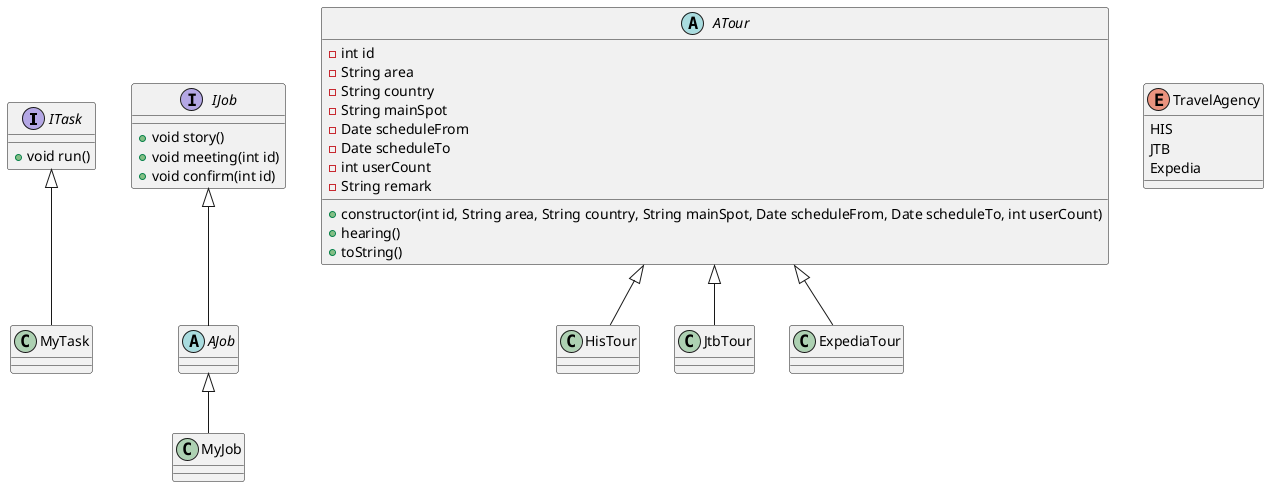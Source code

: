 @startuml

interface ITask {
    +void run()
}
class MyTask {
}
ITask <|-- MyTask
interface IJob {
    +void story()
    +void meeting(int id)
    +void confirm(int id)
}
abstract class AJob {
}
class MyJob {
}
IJob <|-- AJob
AJob <|-- MyJob
abstract ATour {
    -int id
    -String area
    -String country
    -String mainSpot
    -Date scheduleFrom
    -Date scheduleTo
    -int userCount
    -String remark
    +constructor(int id, String area, String country, String mainSpot, Date scheduleFrom, Date scheduleTo, int userCount)
    +hearing()
    +toString()
}
class HisTour {
}
class JtbTour {
}
class ExpediaTour {
}
ATour <|-- HisTour
ATour <|-- JtbTour
ATour <|-- ExpediaTour

enum TravelAgency {
HIS
JTB
Expedia
}

@enduml
